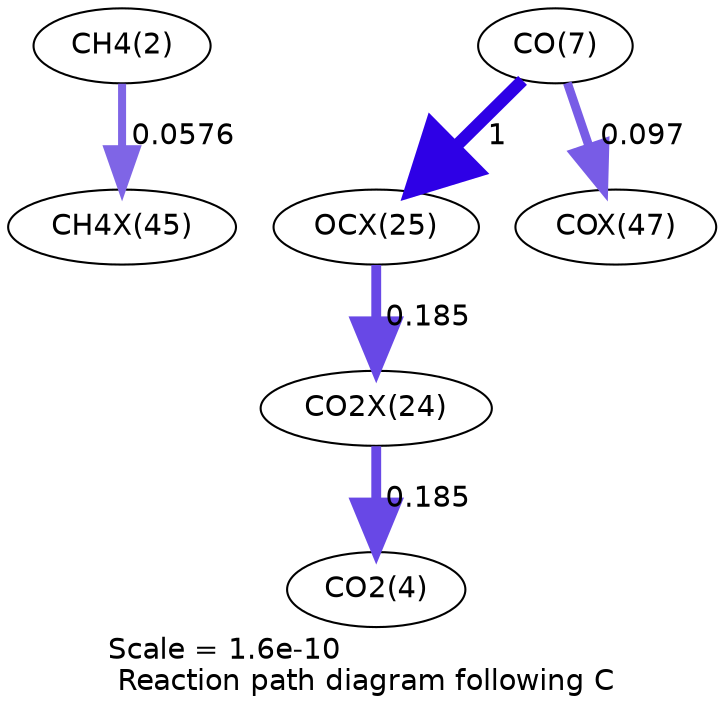 digraph reaction_paths {
center=1;
s4 -> s109[fontname="Helvetica", penwidth=3.85, arrowsize=1.92, color="0.7, 0.558, 0.9"
, label=" 0.0576"];
s9 -> s105[fontname="Helvetica", penwidth=6, arrowsize=3, color="0.7, 1.5, 0.9"
, label=" 1"];
s9 -> s111[fontname="Helvetica", penwidth=4.24, arrowsize=2.12, color="0.7, 0.597, 0.9"
, label=" 0.097"];
s105 -> s104[fontname="Helvetica", penwidth=4.73, arrowsize=2.36, color="0.7, 0.685, 0.9"
, label=" 0.185"];
s104 -> s6[fontname="Helvetica", penwidth=4.73, arrowsize=2.36, color="0.7, 0.685, 0.9"
, label=" 0.185"];
s4 [ fontname="Helvetica", label="CH4(2)"];
s6 [ fontname="Helvetica", label="CO2(4)"];
s9 [ fontname="Helvetica", label="CO(7)"];
s104 [ fontname="Helvetica", label="CO2X(24)"];
s105 [ fontname="Helvetica", label="OCX(25)"];
s109 [ fontname="Helvetica", label="CH4X(45)"];
s111 [ fontname="Helvetica", label="COX(47)"];
 label = "Scale = 1.6e-10\l Reaction path diagram following C";
 fontname = "Helvetica";
}
